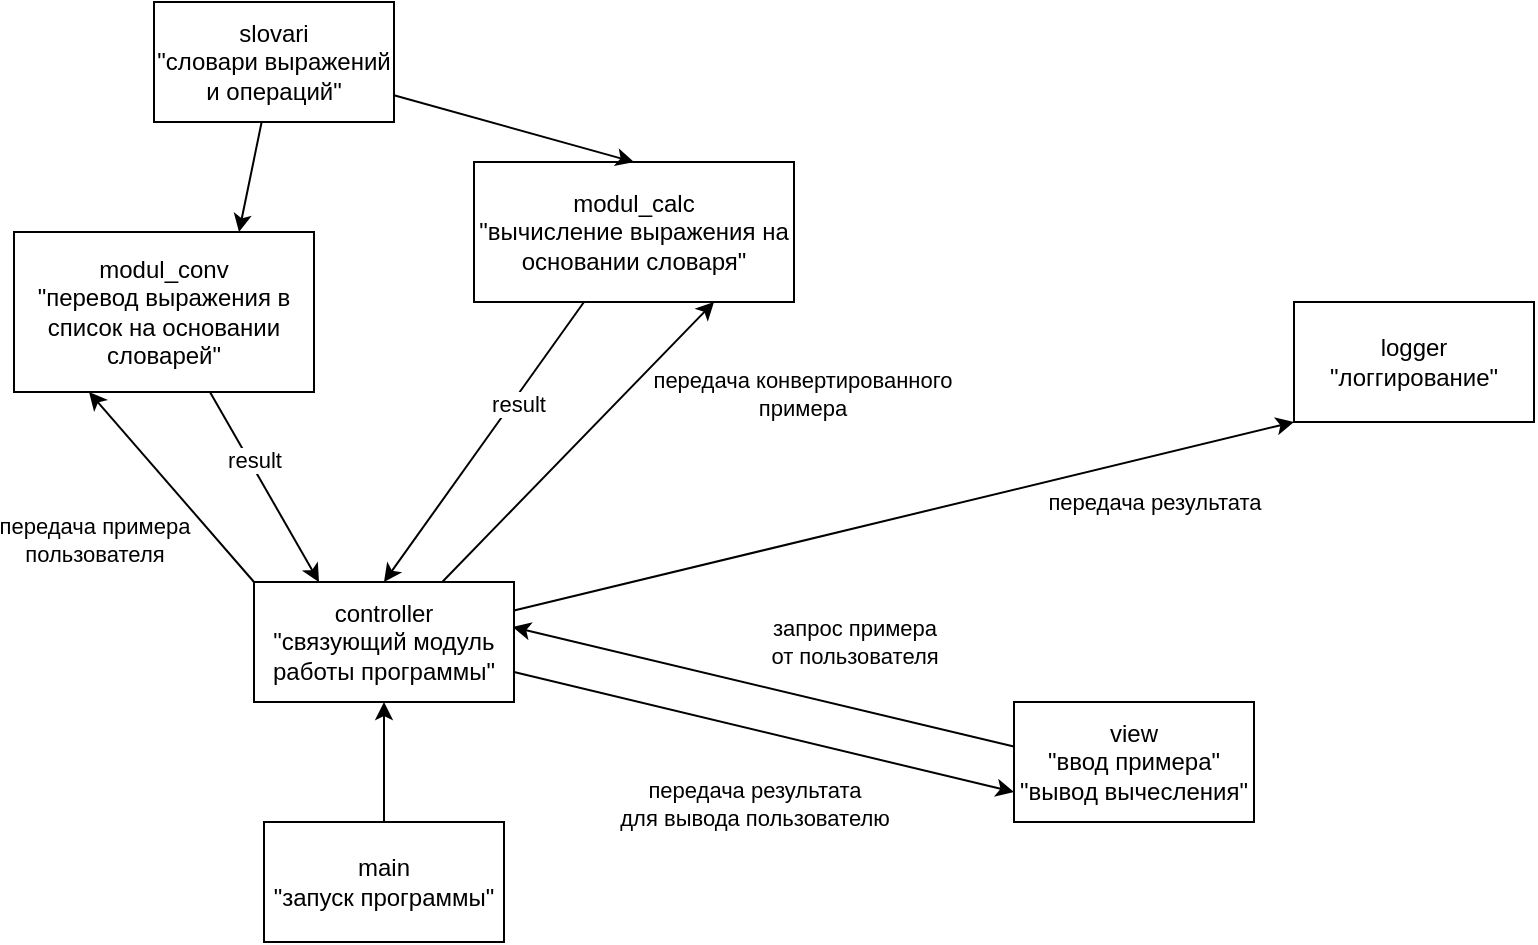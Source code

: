 <mxfile>
    <diagram id="ufVGC5o7lDlBwYHJjwCR" name="Страница 1">
        <mxGraphModel dx="1331" dy="634" grid="1" gridSize="10" guides="1" tooltips="1" connect="1" arrows="1" fold="1" page="1" pageScale="1" pageWidth="827" pageHeight="1169" math="0" shadow="0">
            <root>
                <mxCell id="0"/>
                <mxCell id="1" parent="0"/>
                <mxCell id="13" style="edgeStyle=none;html=1;entryX=0.25;entryY=0;entryDx=0;entryDy=0;" edge="1" parent="1" source="2" target="10">
                    <mxGeometry relative="1" as="geometry"/>
                </mxCell>
                <mxCell id="26" value="result" style="edgeLabel;html=1;align=center;verticalAlign=middle;resizable=0;points=[];" vertex="1" connectable="0" parent="13">
                    <mxGeometry x="-0.271" y="2" relative="1" as="geometry">
                        <mxPoint as="offset"/>
                    </mxGeometry>
                </mxCell>
                <mxCell id="2" value="modul_conv&lt;br&gt;&quot;перевод выражения в список на основании словарей&quot;" style="rounded=0;whiteSpace=wrap;html=1;" vertex="1" parent="1">
                    <mxGeometry x="20" y="125" width="150" height="80" as="geometry"/>
                </mxCell>
                <mxCell id="14" style="edgeStyle=none;html=1;entryX=0.5;entryY=0;entryDx=0;entryDy=0;" edge="1" parent="1" source="3" target="10">
                    <mxGeometry relative="1" as="geometry"/>
                </mxCell>
                <mxCell id="27" value="result" style="edgeLabel;html=1;align=center;verticalAlign=middle;resizable=0;points=[];" vertex="1" connectable="0" parent="14">
                    <mxGeometry x="-0.281" y="3" relative="1" as="geometry">
                        <mxPoint y="-1" as="offset"/>
                    </mxGeometry>
                </mxCell>
                <mxCell id="3" value="modul_calc&lt;br&gt;&quot;вычисление выражения на основании словаря&quot;" style="rounded=0;whiteSpace=wrap;html=1;" vertex="1" parent="1">
                    <mxGeometry x="250" y="90" width="160" height="70" as="geometry"/>
                </mxCell>
                <mxCell id="7" style="edgeStyle=none;html=1;entryX=0.75;entryY=0;entryDx=0;entryDy=0;" edge="1" parent="1" source="4" target="2">
                    <mxGeometry relative="1" as="geometry"/>
                </mxCell>
                <mxCell id="8" style="edgeStyle=none;html=1;entryX=0.5;entryY=0;entryDx=0;entryDy=0;" edge="1" parent="1" source="4" target="3">
                    <mxGeometry relative="1" as="geometry">
                        <mxPoint x="230" y="130" as="targetPoint"/>
                    </mxGeometry>
                </mxCell>
                <mxCell id="4" value="slovari&lt;br&gt;&quot;словари выражений и операций&quot;" style="rounded=0;whiteSpace=wrap;html=1;" vertex="1" parent="1">
                    <mxGeometry x="90" y="10" width="120" height="60" as="geometry"/>
                </mxCell>
                <mxCell id="21" value="запрос примера&lt;br&gt;от пользователя" style="edgeStyle=none;html=1;entryX=0.995;entryY=0.375;entryDx=0;entryDy=0;entryPerimeter=0;exitX=0.008;exitY=0.375;exitDx=0;exitDy=0;exitPerimeter=0;" edge="1" parent="1" source="5" target="10">
                    <mxGeometry x="-0.297" y="-32" relative="1" as="geometry">
                        <mxPoint as="offset"/>
                    </mxGeometry>
                </mxCell>
                <mxCell id="5" value="view&lt;br&gt;&quot;ввод примера&quot;&lt;br&gt;&quot;вывод вычесления&quot;" style="rounded=0;whiteSpace=wrap;html=1;" vertex="1" parent="1">
                    <mxGeometry x="520" y="360" width="120" height="60" as="geometry"/>
                </mxCell>
                <mxCell id="17" style="edgeStyle=none;html=1;entryX=0;entryY=0.75;entryDx=0;entryDy=0;exitX=1;exitY=0.75;exitDx=0;exitDy=0;" edge="1" parent="1" source="10" target="5">
                    <mxGeometry relative="1" as="geometry"/>
                </mxCell>
                <mxCell id="24" value="передача результата&lt;br&gt;для вывода пользователю" style="edgeLabel;html=1;align=center;verticalAlign=middle;resizable=0;points=[];" vertex="1" connectable="0" parent="17">
                    <mxGeometry x="-0.183" relative="1" as="geometry">
                        <mxPoint x="18" y="41" as="offset"/>
                    </mxGeometry>
                </mxCell>
                <mxCell id="19" style="edgeStyle=none;html=1;entryX=0.25;entryY=1;entryDx=0;entryDy=0;exitX=0;exitY=0;exitDx=0;exitDy=0;" edge="1" parent="1" source="10" target="2">
                    <mxGeometry relative="1" as="geometry"/>
                </mxCell>
                <mxCell id="28" value="передача примера&lt;br&gt;пользователя" style="edgeLabel;html=1;align=center;verticalAlign=middle;resizable=0;points=[];" vertex="1" connectable="0" parent="19">
                    <mxGeometry x="-0.263" y="2" relative="1" as="geometry">
                        <mxPoint x="-48" y="13" as="offset"/>
                    </mxGeometry>
                </mxCell>
                <mxCell id="20" style="edgeStyle=none;html=1;entryX=0.75;entryY=1;entryDx=0;entryDy=0;" edge="1" parent="1" source="10" target="3">
                    <mxGeometry relative="1" as="geometry"/>
                </mxCell>
                <mxCell id="29" value="передача конвертированного&lt;br&gt;примера" style="edgeLabel;html=1;align=center;verticalAlign=middle;resizable=0;points=[];" vertex="1" connectable="0" parent="20">
                    <mxGeometry x="0.174" y="-4" relative="1" as="geometry">
                        <mxPoint x="97" y="-15" as="offset"/>
                    </mxGeometry>
                </mxCell>
                <mxCell id="23" value="передача результата" style="edgeStyle=none;html=1;entryX=0;entryY=1;entryDx=0;entryDy=0;" edge="1" parent="1" source="10" target="22">
                    <mxGeometry x="0.614" y="-22" relative="1" as="geometry">
                        <mxPoint as="offset"/>
                    </mxGeometry>
                </mxCell>
                <mxCell id="10" value="controller&lt;br&gt;&quot;связующий модуль работы программы&quot;" style="rounded=0;whiteSpace=wrap;html=1;" vertex="1" parent="1">
                    <mxGeometry x="140" y="300" width="130" height="60" as="geometry"/>
                </mxCell>
                <mxCell id="18" style="edgeStyle=none;html=1;entryX=0.5;entryY=1;entryDx=0;entryDy=0;" edge="1" parent="1" source="16" target="10">
                    <mxGeometry relative="1" as="geometry"/>
                </mxCell>
                <mxCell id="16" value="main&lt;br&gt;&quot;запуск программы&quot;" style="rounded=0;whiteSpace=wrap;html=1;" vertex="1" parent="1">
                    <mxGeometry x="145" y="420" width="120" height="60" as="geometry"/>
                </mxCell>
                <mxCell id="22" value="logger&lt;br&gt;&quot;логгирование&quot;" style="rounded=0;whiteSpace=wrap;html=1;" vertex="1" parent="1">
                    <mxGeometry x="660" y="160" width="120" height="60" as="geometry"/>
                </mxCell>
            </root>
        </mxGraphModel>
    </diagram>
</mxfile>